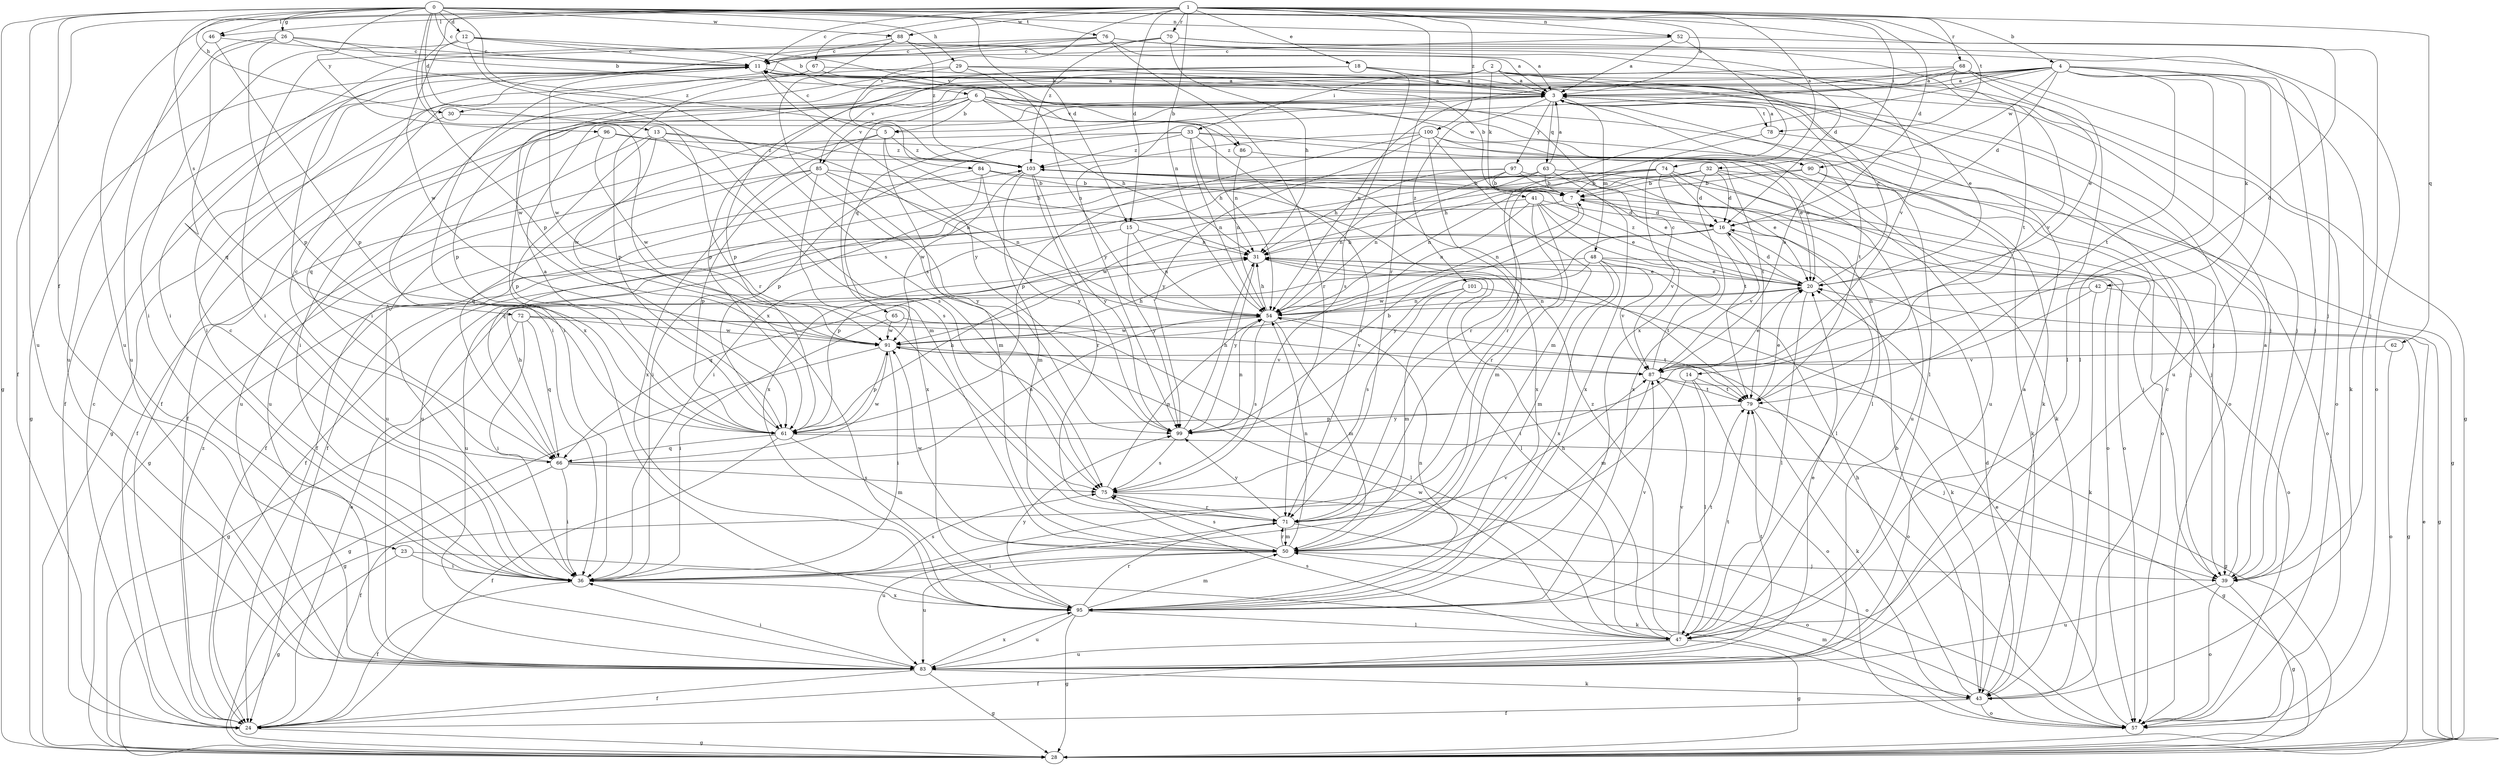 strict digraph  {
0;
1;
2;
3;
4;
5;
6;
7;
11;
12;
13;
14;
15;
16;
18;
20;
23;
24;
26;
28;
29;
30;
31;
32;
33;
36;
39;
41;
42;
43;
46;
47;
48;
50;
52;
54;
57;
61;
62;
63;
65;
66;
67;
68;
70;
71;
72;
74;
75;
76;
78;
79;
83;
84;
85;
86;
87;
88;
90;
91;
95;
96;
97;
99;
100;
101;
103;
0 -> 11  [label=c];
0 -> 12  [label=d];
0 -> 13  [label=d];
0 -> 14  [label=d];
0 -> 15  [label=d];
0 -> 23  [label=f];
0 -> 26  [label=g];
0 -> 28  [label=g];
0 -> 29  [label=h];
0 -> 30  [label=h];
0 -> 46  [label=l];
0 -> 52  [label=n];
0 -> 72  [label=s];
0 -> 74  [label=s];
0 -> 75  [label=s];
0 -> 76  [label=t];
0 -> 78  [label=t];
0 -> 83  [label=u];
0 -> 88  [label=w];
0 -> 95  [label=x];
0 -> 96  [label=y];
1 -> 3  [label=a];
1 -> 4  [label=b];
1 -> 11  [label=c];
1 -> 15  [label=d];
1 -> 16  [label=d];
1 -> 18  [label=e];
1 -> 24  [label=f];
1 -> 32  [label=i];
1 -> 46  [label=l];
1 -> 52  [label=n];
1 -> 54  [label=n];
1 -> 61  [label=p];
1 -> 62  [label=q];
1 -> 67  [label=r];
1 -> 68  [label=r];
1 -> 70  [label=r];
1 -> 71  [label=r];
1 -> 83  [label=u];
1 -> 84  [label=v];
1 -> 88  [label=w];
1 -> 100  [label=z];
2 -> 3  [label=a];
2 -> 20  [label=e];
2 -> 30  [label=h];
2 -> 33  [label=i];
2 -> 39  [label=j];
2 -> 41  [label=k];
2 -> 57  [label=o];
2 -> 61  [label=p];
3 -> 5  [label=b];
3 -> 24  [label=f];
3 -> 47  [label=l];
3 -> 48  [label=m];
3 -> 63  [label=q];
3 -> 65  [label=q];
3 -> 78  [label=t];
3 -> 79  [label=t];
3 -> 97  [label=y];
3 -> 101  [label=z];
4 -> 3  [label=a];
4 -> 16  [label=d];
4 -> 36  [label=i];
4 -> 39  [label=j];
4 -> 42  [label=k];
4 -> 43  [label=k];
4 -> 47  [label=l];
4 -> 61  [label=p];
4 -> 71  [label=r];
4 -> 79  [label=t];
4 -> 83  [label=u];
4 -> 85  [label=v];
4 -> 90  [label=w];
4 -> 99  [label=y];
5 -> 11  [label=c];
5 -> 31  [label=h];
5 -> 50  [label=m];
5 -> 66  [label=q];
5 -> 95  [label=x];
5 -> 103  [label=z];
6 -> 5  [label=b];
6 -> 31  [label=h];
6 -> 36  [label=i];
6 -> 39  [label=j];
6 -> 43  [label=k];
6 -> 50  [label=m];
6 -> 85  [label=v];
6 -> 86  [label=v];
6 -> 90  [label=w];
7 -> 16  [label=d];
7 -> 24  [label=f];
7 -> 39  [label=j];
7 -> 54  [label=n];
11 -> 3  [label=a];
11 -> 24  [label=f];
11 -> 28  [label=g];
11 -> 57  [label=o];
11 -> 91  [label=w];
11 -> 99  [label=y];
12 -> 6  [label=b];
12 -> 11  [label=c];
12 -> 36  [label=i];
12 -> 71  [label=r];
12 -> 86  [label=v];
12 -> 91  [label=w];
13 -> 54  [label=n];
13 -> 61  [label=p];
13 -> 75  [label=s];
13 -> 83  [label=u];
13 -> 91  [label=w];
13 -> 103  [label=z];
14 -> 28  [label=g];
14 -> 47  [label=l];
14 -> 57  [label=o];
14 -> 79  [label=t];
15 -> 31  [label=h];
15 -> 54  [label=n];
15 -> 83  [label=u];
15 -> 99  [label=y];
16 -> 31  [label=h];
16 -> 47  [label=l];
16 -> 61  [label=p];
16 -> 87  [label=v];
16 -> 99  [label=y];
18 -> 3  [label=a];
18 -> 24  [label=f];
18 -> 39  [label=j];
18 -> 61  [label=p];
18 -> 75  [label=s];
20 -> 11  [label=c];
20 -> 16  [label=d];
20 -> 47  [label=l];
20 -> 54  [label=n];
20 -> 103  [label=z];
23 -> 28  [label=g];
23 -> 36  [label=i];
23 -> 43  [label=k];
24 -> 11  [label=c];
24 -> 20  [label=e];
24 -> 28  [label=g];
24 -> 103  [label=z];
26 -> 6  [label=b];
26 -> 11  [label=c];
26 -> 61  [label=p];
26 -> 66  [label=q];
26 -> 83  [label=u];
26 -> 103  [label=z];
28 -> 20  [label=e];
29 -> 3  [label=a];
29 -> 7  [label=b];
29 -> 36  [label=i];
29 -> 54  [label=n];
29 -> 91  [label=w];
30 -> 28  [label=g];
30 -> 75  [label=s];
31 -> 20  [label=e];
31 -> 47  [label=l];
31 -> 79  [label=t];
31 -> 99  [label=y];
32 -> 7  [label=b];
32 -> 16  [label=d];
32 -> 28  [label=g];
32 -> 31  [label=h];
32 -> 54  [label=n];
32 -> 83  [label=u];
32 -> 95  [label=x];
33 -> 24  [label=f];
33 -> 31  [label=h];
33 -> 43  [label=k];
33 -> 54  [label=n];
33 -> 57  [label=o];
33 -> 61  [label=p];
33 -> 71  [label=r];
33 -> 103  [label=z];
36 -> 11  [label=c];
36 -> 24  [label=f];
36 -> 75  [label=s];
36 -> 87  [label=v];
36 -> 95  [label=x];
39 -> 3  [label=a];
39 -> 28  [label=g];
39 -> 57  [label=o];
39 -> 83  [label=u];
41 -> 16  [label=d];
41 -> 20  [label=e];
41 -> 50  [label=m];
41 -> 54  [label=n];
41 -> 71  [label=r];
41 -> 87  [label=v];
41 -> 91  [label=w];
42 -> 28  [label=g];
42 -> 36  [label=i];
42 -> 43  [label=k];
42 -> 54  [label=n];
43 -> 7  [label=b];
43 -> 11  [label=c];
43 -> 16  [label=d];
43 -> 24  [label=f];
43 -> 31  [label=h];
43 -> 57  [label=o];
46 -> 11  [label=c];
46 -> 61  [label=p];
46 -> 83  [label=u];
47 -> 24  [label=f];
47 -> 28  [label=g];
47 -> 31  [label=h];
47 -> 75  [label=s];
47 -> 79  [label=t];
47 -> 83  [label=u];
47 -> 87  [label=v];
47 -> 91  [label=w];
47 -> 103  [label=z];
48 -> 20  [label=e];
48 -> 50  [label=m];
48 -> 57  [label=o];
48 -> 66  [label=q];
48 -> 87  [label=v];
48 -> 91  [label=w];
48 -> 95  [label=x];
50 -> 36  [label=i];
50 -> 39  [label=j];
50 -> 54  [label=n];
50 -> 71  [label=r];
50 -> 75  [label=s];
50 -> 83  [label=u];
50 -> 91  [label=w];
52 -> 3  [label=a];
52 -> 11  [label=c];
52 -> 39  [label=j];
52 -> 95  [label=x];
54 -> 31  [label=h];
54 -> 50  [label=m];
54 -> 75  [label=s];
54 -> 79  [label=t];
54 -> 91  [label=w];
57 -> 20  [label=e];
57 -> 50  [label=m];
61 -> 3  [label=a];
61 -> 24  [label=f];
61 -> 28  [label=g];
61 -> 31  [label=h];
61 -> 50  [label=m];
61 -> 66  [label=q];
62 -> 57  [label=o];
62 -> 87  [label=v];
63 -> 3  [label=a];
63 -> 7  [label=b];
63 -> 24  [label=f];
63 -> 39  [label=j];
63 -> 54  [label=n];
63 -> 95  [label=x];
65 -> 28  [label=g];
65 -> 36  [label=i];
65 -> 91  [label=w];
66 -> 11  [label=c];
66 -> 24  [label=f];
66 -> 31  [label=h];
66 -> 36  [label=i];
66 -> 54  [label=n];
66 -> 75  [label=s];
66 -> 91  [label=w];
67 -> 3  [label=a];
67 -> 36  [label=i];
67 -> 54  [label=n];
67 -> 61  [label=p];
68 -> 3  [label=a];
68 -> 20  [label=e];
68 -> 28  [label=g];
68 -> 47  [label=l];
68 -> 54  [label=n];
68 -> 66  [label=q];
68 -> 87  [label=v];
70 -> 11  [label=c];
70 -> 31  [label=h];
70 -> 36  [label=i];
70 -> 57  [label=o];
70 -> 79  [label=t];
70 -> 103  [label=z];
71 -> 50  [label=m];
71 -> 57  [label=o];
71 -> 83  [label=u];
71 -> 99  [label=y];
72 -> 28  [label=g];
72 -> 36  [label=i];
72 -> 47  [label=l];
72 -> 66  [label=q];
72 -> 87  [label=v];
72 -> 91  [label=w];
74 -> 7  [label=b];
74 -> 16  [label=d];
74 -> 20  [label=e];
74 -> 24  [label=f];
74 -> 57  [label=o];
74 -> 79  [label=t];
74 -> 83  [label=u];
74 -> 95  [label=x];
75 -> 54  [label=n];
75 -> 57  [label=o];
75 -> 71  [label=r];
76 -> 3  [label=a];
76 -> 11  [label=c];
76 -> 16  [label=d];
76 -> 36  [label=i];
76 -> 71  [label=r];
76 -> 87  [label=v];
76 -> 95  [label=x];
78 -> 3  [label=a];
78 -> 57  [label=o];
78 -> 71  [label=r];
79 -> 20  [label=e];
79 -> 39  [label=j];
79 -> 43  [label=k];
79 -> 61  [label=p];
79 -> 99  [label=y];
83 -> 3  [label=a];
83 -> 20  [label=e];
83 -> 24  [label=f];
83 -> 28  [label=g];
83 -> 36  [label=i];
83 -> 43  [label=k];
83 -> 79  [label=t];
83 -> 95  [label=x];
84 -> 7  [label=b];
84 -> 24  [label=f];
84 -> 36  [label=i];
84 -> 95  [label=x];
84 -> 99  [label=y];
85 -> 7  [label=b];
85 -> 28  [label=g];
85 -> 54  [label=n];
85 -> 61  [label=p];
85 -> 83  [label=u];
85 -> 95  [label=x];
85 -> 99  [label=y];
86 -> 20  [label=e];
86 -> 54  [label=n];
87 -> 3  [label=a];
87 -> 11  [label=c];
87 -> 20  [label=e];
87 -> 28  [label=g];
87 -> 50  [label=m];
87 -> 79  [label=t];
88 -> 3  [label=a];
88 -> 11  [label=c];
88 -> 36  [label=i];
88 -> 39  [label=j];
88 -> 75  [label=s];
88 -> 103  [label=z];
90 -> 7  [label=b];
90 -> 39  [label=j];
90 -> 43  [label=k];
90 -> 66  [label=q];
91 -> 28  [label=g];
91 -> 31  [label=h];
91 -> 36  [label=i];
91 -> 57  [label=o];
91 -> 61  [label=p];
91 -> 87  [label=v];
95 -> 28  [label=g];
95 -> 47  [label=l];
95 -> 50  [label=m];
95 -> 54  [label=n];
95 -> 71  [label=r];
95 -> 79  [label=t];
95 -> 83  [label=u];
95 -> 87  [label=v];
95 -> 99  [label=y];
96 -> 79  [label=t];
96 -> 83  [label=u];
96 -> 91  [label=w];
96 -> 103  [label=z];
97 -> 7  [label=b];
97 -> 20  [label=e];
97 -> 31  [label=h];
97 -> 36  [label=i];
97 -> 47  [label=l];
97 -> 54  [label=n];
99 -> 7  [label=b];
99 -> 31  [label=h];
99 -> 54  [label=n];
99 -> 75  [label=s];
100 -> 20  [label=e];
100 -> 50  [label=m];
100 -> 61  [label=p];
100 -> 71  [label=r];
100 -> 83  [label=u];
100 -> 99  [label=y];
100 -> 103  [label=z];
101 -> 43  [label=k];
101 -> 50  [label=m];
101 -> 54  [label=n];
101 -> 75  [label=s];
103 -> 7  [label=b];
103 -> 50  [label=m];
103 -> 57  [label=o];
103 -> 71  [label=r];
103 -> 91  [label=w];
103 -> 99  [label=y];
}
